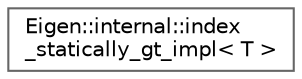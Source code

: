 digraph "类继承关系图"
{
 // LATEX_PDF_SIZE
  bgcolor="transparent";
  edge [fontname=Helvetica,fontsize=10,labelfontname=Helvetica,labelfontsize=10];
  node [fontname=Helvetica,fontsize=10,shape=box,height=0.2,width=0.4];
  rankdir="LR";
  Node0 [id="Node000000",label="Eigen::internal::index\l_statically_gt_impl\< T \>",height=0.2,width=0.4,color="grey40", fillcolor="white", style="filled",URL="$struct_eigen_1_1internal_1_1index__statically__gt__impl.html",tooltip=" "];
}
